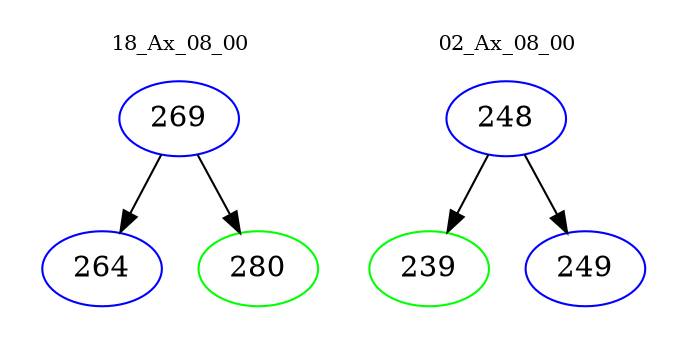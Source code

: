 digraph{
subgraph cluster_0 {
color = white
label = "18_Ax_08_00";
fontsize=10;
T0_269 [label="269", color="blue"]
T0_269 -> T0_264 [color="black"]
T0_264 [label="264", color="blue"]
T0_269 -> T0_280 [color="black"]
T0_280 [label="280", color="green"]
}
subgraph cluster_1 {
color = white
label = "02_Ax_08_00";
fontsize=10;
T1_248 [label="248", color="blue"]
T1_248 -> T1_239 [color="black"]
T1_239 [label="239", color="green"]
T1_248 -> T1_249 [color="black"]
T1_249 [label="249", color="blue"]
}
}
